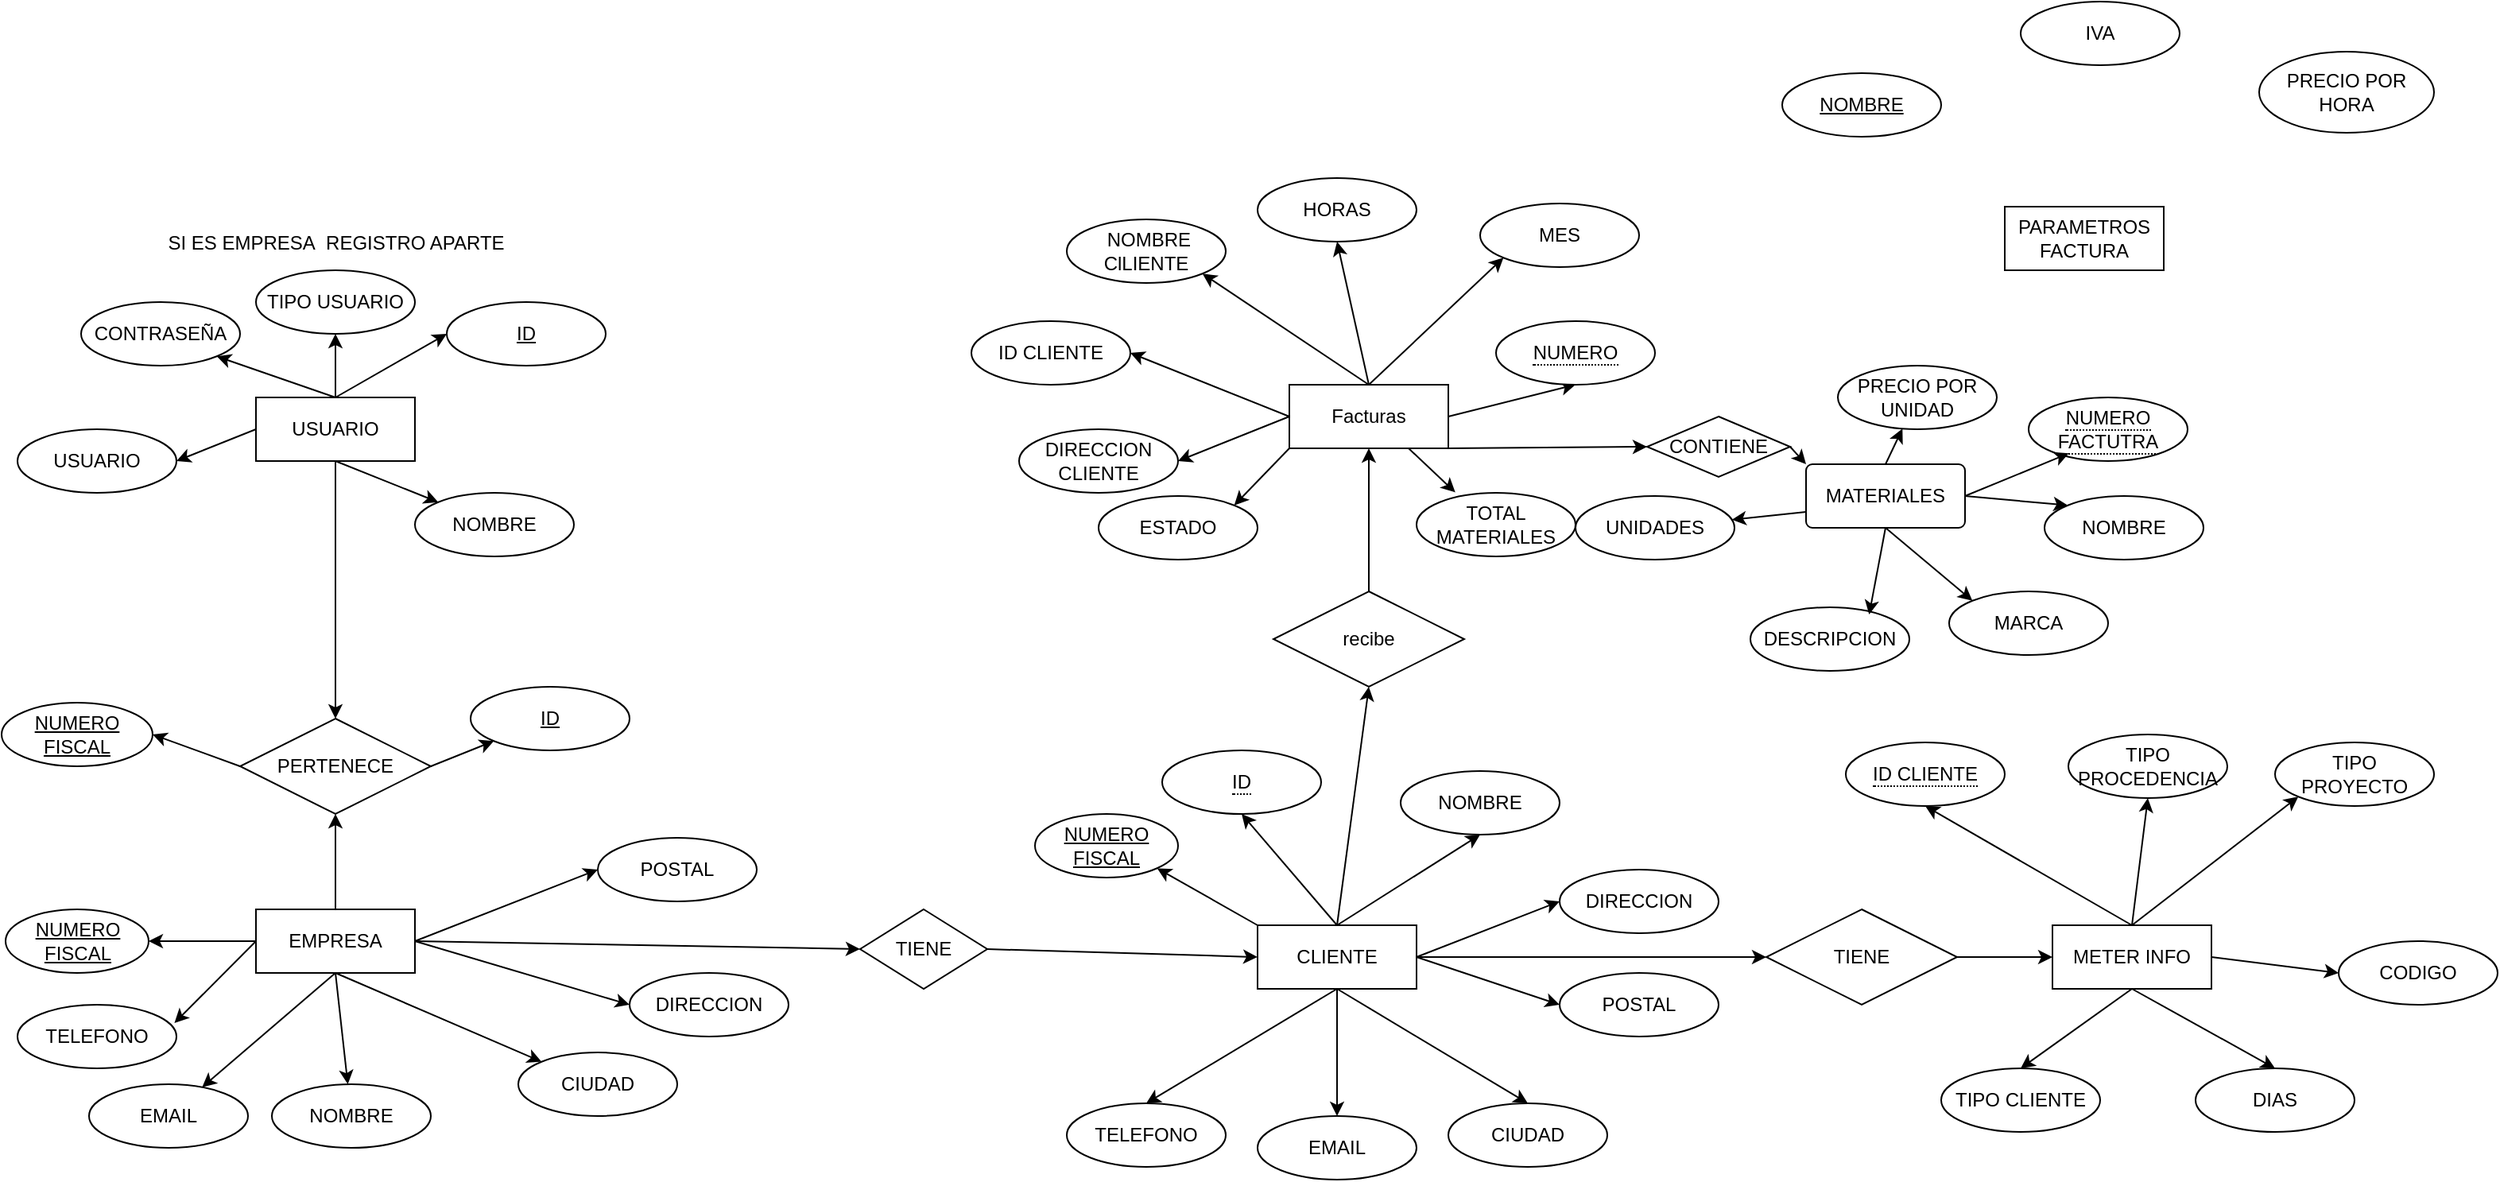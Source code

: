 <mxfile version="25.0.3">
  <diagram name="Página-1" id="0-HKg4ZKXz1VIBs58-DF">
    <mxGraphModel dx="2927" dy="1044" grid="1" gridSize="10" guides="1" tooltips="1" connect="1" arrows="1" fold="1" page="1" pageScale="1" pageWidth="827" pageHeight="1169" math="0" shadow="0">
      <root>
        <mxCell id="0" />
        <mxCell id="1" parent="0" />
        <mxCell id="Q0YCY2qp5cLKcXP1yW_--33" style="edgeStyle=orthogonalEdgeStyle;rounded=0;orthogonalLoop=1;jettySize=auto;html=1;exitX=0.5;exitY=1;exitDx=0;exitDy=0;" edge="1" parent="1" source="Q0YCY2qp5cLKcXP1yW_--14" target="Q0YCY2qp5cLKcXP1yW_--26">
          <mxGeometry relative="1" as="geometry" />
        </mxCell>
        <mxCell id="Q0YCY2qp5cLKcXP1yW_--78" style="edgeStyle=none;rounded=0;orthogonalLoop=1;jettySize=auto;html=1;exitX=0;exitY=0.5;exitDx=0;exitDy=0;entryX=1;entryY=0.5;entryDx=0;entryDy=0;" edge="1" parent="1" source="Q0YCY2qp5cLKcXP1yW_--14" target="Q0YCY2qp5cLKcXP1yW_--18">
          <mxGeometry relative="1" as="geometry" />
        </mxCell>
        <mxCell id="Q0YCY2qp5cLKcXP1yW_--79" style="edgeStyle=none;rounded=0;orthogonalLoop=1;jettySize=auto;html=1;exitX=0.5;exitY=0;exitDx=0;exitDy=0;entryX=1;entryY=1;entryDx=0;entryDy=0;" edge="1" parent="1" source="Q0YCY2qp5cLKcXP1yW_--14" target="Q0YCY2qp5cLKcXP1yW_--21">
          <mxGeometry relative="1" as="geometry" />
        </mxCell>
        <mxCell id="Q0YCY2qp5cLKcXP1yW_--80" style="edgeStyle=none;rounded=0;orthogonalLoop=1;jettySize=auto;html=1;exitX=0.5;exitY=0;exitDx=0;exitDy=0;entryX=0.5;entryY=1;entryDx=0;entryDy=0;" edge="1" parent="1" source="Q0YCY2qp5cLKcXP1yW_--14" target="Q0YCY2qp5cLKcXP1yW_--23">
          <mxGeometry relative="1" as="geometry" />
        </mxCell>
        <mxCell id="Q0YCY2qp5cLKcXP1yW_--81" style="edgeStyle=none;rounded=0;orthogonalLoop=1;jettySize=auto;html=1;exitX=0.5;exitY=0;exitDx=0;exitDy=0;entryX=0;entryY=0.5;entryDx=0;entryDy=0;" edge="1" parent="1" source="Q0YCY2qp5cLKcXP1yW_--14" target="Q0YCY2qp5cLKcXP1yW_--17">
          <mxGeometry relative="1" as="geometry" />
        </mxCell>
        <mxCell id="Q0YCY2qp5cLKcXP1yW_--82" style="edgeStyle=none;rounded=0;orthogonalLoop=1;jettySize=auto;html=1;exitX=0.5;exitY=1;exitDx=0;exitDy=0;" edge="1" parent="1" source="Q0YCY2qp5cLKcXP1yW_--14" target="Q0YCY2qp5cLKcXP1yW_--20">
          <mxGeometry relative="1" as="geometry" />
        </mxCell>
        <mxCell id="Q0YCY2qp5cLKcXP1yW_--14" value="USUARIO" style="whiteSpace=wrap;html=1;align=center;" vertex="1" parent="1">
          <mxGeometry x="10" y="328" width="100" height="40" as="geometry" />
        </mxCell>
        <mxCell id="Q0YCY2qp5cLKcXP1yW_--93" style="edgeStyle=none;rounded=0;orthogonalLoop=1;jettySize=auto;html=1;entryX=0.5;entryY=1;entryDx=0;entryDy=0;" edge="1" parent="1" target="Q0YCY2qp5cLKcXP1yW_--63">
          <mxGeometry relative="1" as="geometry">
            <mxPoint x="670" y="602" as="targetPoint" />
            <mxPoint x="690" y="660" as="sourcePoint" />
          </mxGeometry>
        </mxCell>
        <mxCell id="Q0YCY2qp5cLKcXP1yW_--94" style="edgeStyle=none;rounded=0;orthogonalLoop=1;jettySize=auto;html=1;exitX=0.5;exitY=0;exitDx=0;exitDy=0;entryX=0.5;entryY=1;entryDx=0;entryDy=0;" edge="1" parent="1" source="Q0YCY2qp5cLKcXP1yW_--15" target="Q0YCY2qp5cLKcXP1yW_--64">
          <mxGeometry relative="1" as="geometry" />
        </mxCell>
        <mxCell id="Q0YCY2qp5cLKcXP1yW_--95" style="edgeStyle=none;rounded=0;orthogonalLoop=1;jettySize=auto;html=1;exitX=1;exitY=0.5;exitDx=0;exitDy=0;entryX=0;entryY=0.5;entryDx=0;entryDy=0;" edge="1" parent="1" source="Q0YCY2qp5cLKcXP1yW_--15" target="Q0YCY2qp5cLKcXP1yW_--65">
          <mxGeometry relative="1" as="geometry" />
        </mxCell>
        <mxCell id="Q0YCY2qp5cLKcXP1yW_--96" style="edgeStyle=none;rounded=0;orthogonalLoop=1;jettySize=auto;html=1;exitX=1;exitY=0.5;exitDx=0;exitDy=0;entryX=0;entryY=0.5;entryDx=0;entryDy=0;" edge="1" parent="1" source="Q0YCY2qp5cLKcXP1yW_--15" target="Q0YCY2qp5cLKcXP1yW_--67">
          <mxGeometry relative="1" as="geometry" />
        </mxCell>
        <mxCell id="Q0YCY2qp5cLKcXP1yW_--97" style="edgeStyle=none;rounded=0;orthogonalLoop=1;jettySize=auto;html=1;exitX=0.5;exitY=1;exitDx=0;exitDy=0;entryX=0.5;entryY=0;entryDx=0;entryDy=0;" edge="1" parent="1" source="Q0YCY2qp5cLKcXP1yW_--15" target="Q0YCY2qp5cLKcXP1yW_--66">
          <mxGeometry relative="1" as="geometry" />
        </mxCell>
        <mxCell id="Q0YCY2qp5cLKcXP1yW_--99" style="edgeStyle=none;rounded=0;orthogonalLoop=1;jettySize=auto;html=1;exitX=0.5;exitY=1;exitDx=0;exitDy=0;entryX=0.5;entryY=0;entryDx=0;entryDy=0;" edge="1" parent="1" source="Q0YCY2qp5cLKcXP1yW_--15" target="Q0YCY2qp5cLKcXP1yW_--69">
          <mxGeometry relative="1" as="geometry" />
        </mxCell>
        <mxCell id="Q0YCY2qp5cLKcXP1yW_--105" style="edgeStyle=none;rounded=0;orthogonalLoop=1;jettySize=auto;html=1;exitX=0;exitY=0;exitDx=0;exitDy=0;entryX=1;entryY=1;entryDx=0;entryDy=0;" edge="1" parent="1" source="Q0YCY2qp5cLKcXP1yW_--15" target="Q0YCY2qp5cLKcXP1yW_--103">
          <mxGeometry relative="1" as="geometry" />
        </mxCell>
        <mxCell id="Q0YCY2qp5cLKcXP1yW_--125" style="edgeStyle=none;rounded=0;orthogonalLoop=1;jettySize=auto;html=1;exitX=1;exitY=0.5;exitDx=0;exitDy=0;entryX=0;entryY=0.5;entryDx=0;entryDy=0;" edge="1" parent="1" source="Q0YCY2qp5cLKcXP1yW_--15" target="Q0YCY2qp5cLKcXP1yW_--124">
          <mxGeometry relative="1" as="geometry" />
        </mxCell>
        <mxCell id="Q0YCY2qp5cLKcXP1yW_--141" style="edgeStyle=none;rounded=0;orthogonalLoop=1;jettySize=auto;html=1;exitX=0.5;exitY=0;exitDx=0;exitDy=0;entryX=0.5;entryY=1;entryDx=0;entryDy=0;" edge="1" parent="1" source="Q0YCY2qp5cLKcXP1yW_--15" target="Q0YCY2qp5cLKcXP1yW_--142">
          <mxGeometry relative="1" as="geometry">
            <mxPoint x="700" y="550" as="targetPoint" />
          </mxGeometry>
        </mxCell>
        <mxCell id="Q0YCY2qp5cLKcXP1yW_--15" value="CLIENTE" style="whiteSpace=wrap;html=1;align=center;" vertex="1" parent="1">
          <mxGeometry x="640" y="660" width="100" height="40" as="geometry" />
        </mxCell>
        <mxCell id="Q0YCY2qp5cLKcXP1yW_--17" value="ID" style="ellipse;whiteSpace=wrap;html=1;align=center;fontStyle=4;" vertex="1" parent="1">
          <mxGeometry x="130" y="268" width="100" height="40" as="geometry" />
        </mxCell>
        <mxCell id="Q0YCY2qp5cLKcXP1yW_--18" value="USUARIO" style="ellipse;whiteSpace=wrap;html=1;align=center;" vertex="1" parent="1">
          <mxGeometry x="-140" y="348" width="100" height="40" as="geometry" />
        </mxCell>
        <mxCell id="Q0YCY2qp5cLKcXP1yW_--20" value="NOMBRE" style="ellipse;whiteSpace=wrap;html=1;align=center;" vertex="1" parent="1">
          <mxGeometry x="110" y="388" width="100" height="40" as="geometry" />
        </mxCell>
        <mxCell id="Q0YCY2qp5cLKcXP1yW_--21" value="CONTRASEÑA" style="ellipse;whiteSpace=wrap;html=1;align=center;" vertex="1" parent="1">
          <mxGeometry x="-100" y="268" width="100" height="40" as="geometry" />
        </mxCell>
        <mxCell id="Q0YCY2qp5cLKcXP1yW_--23" value="TIPO USUARIO" style="ellipse;whiteSpace=wrap;html=1;align=center;" vertex="1" parent="1">
          <mxGeometry x="10" y="248" width="100" height="40" as="geometry" />
        </mxCell>
        <mxCell id="Q0YCY2qp5cLKcXP1yW_--83" style="edgeStyle=none;rounded=0;orthogonalLoop=1;jettySize=auto;html=1;exitX=0;exitY=0.5;exitDx=0;exitDy=0;entryX=1;entryY=0.5;entryDx=0;entryDy=0;" edge="1" parent="1" source="Q0YCY2qp5cLKcXP1yW_--26" target="Q0YCY2qp5cLKcXP1yW_--60">
          <mxGeometry relative="1" as="geometry" />
        </mxCell>
        <mxCell id="Q0YCY2qp5cLKcXP1yW_--84" style="edgeStyle=none;rounded=0;orthogonalLoop=1;jettySize=auto;html=1;exitX=1;exitY=0.5;exitDx=0;exitDy=0;" edge="1" parent="1" source="Q0YCY2qp5cLKcXP1yW_--26" target="Q0YCY2qp5cLKcXP1yW_--58">
          <mxGeometry relative="1" as="geometry" />
        </mxCell>
        <mxCell id="Q0YCY2qp5cLKcXP1yW_--26" value="PERTENECE" style="shape=rhombus;perimeter=rhombusPerimeter;whiteSpace=wrap;html=1;align=center;" vertex="1" parent="1">
          <mxGeometry y="530" width="120" height="60" as="geometry" />
        </mxCell>
        <mxCell id="Q0YCY2qp5cLKcXP1yW_--34" style="edgeStyle=orthogonalEdgeStyle;rounded=0;orthogonalLoop=1;jettySize=auto;html=1;exitX=0.5;exitY=0;exitDx=0;exitDy=0;" edge="1" parent="1" source="Q0YCY2qp5cLKcXP1yW_--31" target="Q0YCY2qp5cLKcXP1yW_--26">
          <mxGeometry relative="1" as="geometry" />
        </mxCell>
        <mxCell id="Q0YCY2qp5cLKcXP1yW_--85" style="edgeStyle=none;rounded=0;orthogonalLoop=1;jettySize=auto;html=1;exitX=1;exitY=0.5;exitDx=0;exitDy=0;entryX=0;entryY=0.5;entryDx=0;entryDy=0;" edge="1" parent="1" source="Q0YCY2qp5cLKcXP1yW_--31" target="Q0YCY2qp5cLKcXP1yW_--46">
          <mxGeometry relative="1" as="geometry" />
        </mxCell>
        <mxCell id="Q0YCY2qp5cLKcXP1yW_--86" style="edgeStyle=none;rounded=0;orthogonalLoop=1;jettySize=auto;html=1;exitX=1;exitY=0.5;exitDx=0;exitDy=0;entryX=0;entryY=0.5;entryDx=0;entryDy=0;" edge="1" parent="1" source="Q0YCY2qp5cLKcXP1yW_--31" target="Q0YCY2qp5cLKcXP1yW_--45">
          <mxGeometry relative="1" as="geometry" />
        </mxCell>
        <mxCell id="Q0YCY2qp5cLKcXP1yW_--87" style="edgeStyle=none;rounded=0;orthogonalLoop=1;jettySize=auto;html=1;exitX=0.5;exitY=1;exitDx=0;exitDy=0;entryX=0;entryY=0;entryDx=0;entryDy=0;" edge="1" parent="1" source="Q0YCY2qp5cLKcXP1yW_--31" target="Q0YCY2qp5cLKcXP1yW_--44">
          <mxGeometry relative="1" as="geometry" />
        </mxCell>
        <mxCell id="Q0YCY2qp5cLKcXP1yW_--89" style="edgeStyle=none;rounded=0;orthogonalLoop=1;jettySize=auto;html=1;exitX=0.5;exitY=1;exitDx=0;exitDy=0;" edge="1" parent="1" source="Q0YCY2qp5cLKcXP1yW_--31" target="Q0YCY2qp5cLKcXP1yW_--41">
          <mxGeometry relative="1" as="geometry" />
        </mxCell>
        <mxCell id="Q0YCY2qp5cLKcXP1yW_--90" style="edgeStyle=none;rounded=0;orthogonalLoop=1;jettySize=auto;html=1;exitX=0.5;exitY=1;exitDx=0;exitDy=0;" edge="1" parent="1" source="Q0YCY2qp5cLKcXP1yW_--31" target="Q0YCY2qp5cLKcXP1yW_--70">
          <mxGeometry relative="1" as="geometry" />
        </mxCell>
        <mxCell id="Q0YCY2qp5cLKcXP1yW_--92" style="edgeStyle=none;rounded=0;orthogonalLoop=1;jettySize=auto;html=1;exitX=0;exitY=0.5;exitDx=0;exitDy=0;entryX=1;entryY=0.5;entryDx=0;entryDy=0;" edge="1" parent="1" source="Q0YCY2qp5cLKcXP1yW_--31" target="Q0YCY2qp5cLKcXP1yW_--37">
          <mxGeometry relative="1" as="geometry" />
        </mxCell>
        <mxCell id="Q0YCY2qp5cLKcXP1yW_--101" style="edgeStyle=none;rounded=0;orthogonalLoop=1;jettySize=auto;html=1;exitX=1;exitY=0.5;exitDx=0;exitDy=0;entryX=0;entryY=0.5;entryDx=0;entryDy=0;" edge="1" parent="1" source="Q0YCY2qp5cLKcXP1yW_--31" target="Q0YCY2qp5cLKcXP1yW_--62">
          <mxGeometry relative="1" as="geometry" />
        </mxCell>
        <mxCell id="Q0YCY2qp5cLKcXP1yW_--31" value="EMPRESA" style="whiteSpace=wrap;html=1;align=center;" vertex="1" parent="1">
          <mxGeometry x="10" y="650" width="100" height="40" as="geometry" />
        </mxCell>
        <mxCell id="Q0YCY2qp5cLKcXP1yW_--32" value="SI ES EMPRESA&amp;nbsp; REGISTRO APARTE" style="text;html=1;align=center;verticalAlign=middle;resizable=0;points=[];autosize=1;strokeColor=none;fillColor=none;" vertex="1" parent="1">
          <mxGeometry x="-55" y="216" width="230" height="30" as="geometry" />
        </mxCell>
        <mxCell id="Q0YCY2qp5cLKcXP1yW_--37" value="NUMERO FISCAL" style="ellipse;whiteSpace=wrap;html=1;align=center;fontStyle=4;" vertex="1" parent="1">
          <mxGeometry x="-147.5" y="650" width="90" height="40" as="geometry" />
        </mxCell>
        <mxCell id="Q0YCY2qp5cLKcXP1yW_--41" value="NOMBRE" style="ellipse;whiteSpace=wrap;html=1;align=center;" vertex="1" parent="1">
          <mxGeometry x="20" y="760" width="100" height="40" as="geometry" />
        </mxCell>
        <mxCell id="Q0YCY2qp5cLKcXP1yW_--44" value="CIUDAD" style="ellipse;whiteSpace=wrap;html=1;align=center;" vertex="1" parent="1">
          <mxGeometry x="175" y="740" width="100" height="40" as="geometry" />
        </mxCell>
        <mxCell id="Q0YCY2qp5cLKcXP1yW_--45" value="DIRECCION" style="ellipse;whiteSpace=wrap;html=1;align=center;" vertex="1" parent="1">
          <mxGeometry x="245" y="690" width="100" height="40" as="geometry" />
        </mxCell>
        <mxCell id="Q0YCY2qp5cLKcXP1yW_--46" value="POSTAL" style="ellipse;whiteSpace=wrap;html=1;align=center;" vertex="1" parent="1">
          <mxGeometry x="225" y="605" width="100" height="40" as="geometry" />
        </mxCell>
        <mxCell id="Q0YCY2qp5cLKcXP1yW_--58" value="ID" style="ellipse;whiteSpace=wrap;html=1;align=center;fontStyle=4;" vertex="1" parent="1">
          <mxGeometry x="145" y="510" width="100" height="40" as="geometry" />
        </mxCell>
        <mxCell id="Q0YCY2qp5cLKcXP1yW_--60" value="NUMERO FISCAL" style="ellipse;whiteSpace=wrap;html=1;align=center;fontStyle=4;" vertex="1" parent="1">
          <mxGeometry x="-150" y="520" width="95" height="40" as="geometry" />
        </mxCell>
        <mxCell id="Q0YCY2qp5cLKcXP1yW_--102" style="edgeStyle=none;rounded=0;orthogonalLoop=1;jettySize=auto;html=1;exitX=1;exitY=0.5;exitDx=0;exitDy=0;entryX=0;entryY=0.5;entryDx=0;entryDy=0;" edge="1" parent="1" source="Q0YCY2qp5cLKcXP1yW_--62" target="Q0YCY2qp5cLKcXP1yW_--15">
          <mxGeometry relative="1" as="geometry" />
        </mxCell>
        <mxCell id="Q0YCY2qp5cLKcXP1yW_--62" value="TIENE" style="shape=rhombus;perimeter=rhombusPerimeter;whiteSpace=wrap;html=1;align=center;" vertex="1" parent="1">
          <mxGeometry x="390" y="650" width="80" height="50" as="geometry" />
        </mxCell>
        <mxCell id="Q0YCY2qp5cLKcXP1yW_--63" value="&lt;span style=&quot;border-bottom: 1px dotted&quot;&gt;ID&lt;/span&gt;" style="ellipse;whiteSpace=wrap;html=1;align=center;" vertex="1" parent="1">
          <mxGeometry x="580" y="550" width="100" height="40" as="geometry" />
        </mxCell>
        <mxCell id="Q0YCY2qp5cLKcXP1yW_--64" value="NOMBRE" style="ellipse;whiteSpace=wrap;html=1;align=center;" vertex="1" parent="1">
          <mxGeometry x="730" y="563" width="100" height="40" as="geometry" />
        </mxCell>
        <mxCell id="Q0YCY2qp5cLKcXP1yW_--65" value="DIRECCION" style="ellipse;whiteSpace=wrap;html=1;align=center;" vertex="1" parent="1">
          <mxGeometry x="830" y="625" width="100" height="40" as="geometry" />
        </mxCell>
        <mxCell id="Q0YCY2qp5cLKcXP1yW_--66" value="CIUDAD&lt;span style=&quot;color: rgba(0, 0, 0, 0); font-family: monospace; font-size: 0px; text-align: start; text-wrap-mode: nowrap;&quot;&gt;%3CmxGraphModel%3E%3Croot%3E%3CmxCell%20id%3D%220%22%2F%3E%3CmxCell%20id%3D%221%22%20parent%3D%220%22%2F%3E%3CmxCell%20id%3D%222%22%20value%3D%22DIRECCION%22%20style%3D%22ellipse%3BwhiteSpace%3Dwrap%3Bhtml%3D1%3Balign%3Dcenter%3B%22%20vertex%3D%221%22%20parent%3D%221%22%3E%3CmxGeometry%20x%3D%22580%22%20y%3D%22340%22%20width%3D%22100%22%20height%3D%2240%22%20as%3D%22geometry%22%2F%3E%3C%2FmxCell%3E%3C%2Froot%3E%3C%2FmxGraphModel%3E&lt;/span&gt;" style="ellipse;whiteSpace=wrap;html=1;align=center;" vertex="1" parent="1">
          <mxGeometry x="760" y="772" width="100" height="40" as="geometry" />
        </mxCell>
        <mxCell id="Q0YCY2qp5cLKcXP1yW_--67" value="POSTAL" style="ellipse;whiteSpace=wrap;html=1;align=center;" vertex="1" parent="1">
          <mxGeometry x="830" y="690" width="100" height="40" as="geometry" />
        </mxCell>
        <mxCell id="Q0YCY2qp5cLKcXP1yW_--68" value="EMAIL" style="ellipse;whiteSpace=wrap;html=1;align=center;" vertex="1" parent="1">
          <mxGeometry x="640" y="780" width="100" height="40" as="geometry" />
        </mxCell>
        <mxCell id="Q0YCY2qp5cLKcXP1yW_--69" value="TELEFONO" style="ellipse;whiteSpace=wrap;html=1;align=center;" vertex="1" parent="1">
          <mxGeometry x="520" y="772" width="100" height="40" as="geometry" />
        </mxCell>
        <mxCell id="Q0YCY2qp5cLKcXP1yW_--70" value="EMAIL" style="ellipse;whiteSpace=wrap;html=1;align=center;" vertex="1" parent="1">
          <mxGeometry x="-95" y="760" width="100" height="40" as="geometry" />
        </mxCell>
        <mxCell id="Q0YCY2qp5cLKcXP1yW_--71" value="TELEFONO" style="ellipse;whiteSpace=wrap;html=1;align=center;" vertex="1" parent="1">
          <mxGeometry x="-140" y="710" width="100" height="40" as="geometry" />
        </mxCell>
        <mxCell id="Q0YCY2qp5cLKcXP1yW_--91" style="edgeStyle=none;rounded=0;orthogonalLoop=1;jettySize=auto;html=1;exitX=0;exitY=0.5;exitDx=0;exitDy=0;entryX=0.987;entryY=0.288;entryDx=0;entryDy=0;entryPerimeter=0;" edge="1" parent="1" source="Q0YCY2qp5cLKcXP1yW_--31" target="Q0YCY2qp5cLKcXP1yW_--71">
          <mxGeometry relative="1" as="geometry" />
        </mxCell>
        <mxCell id="Q0YCY2qp5cLKcXP1yW_--98" style="edgeStyle=none;rounded=0;orthogonalLoop=1;jettySize=auto;html=1;exitX=0.5;exitY=1;exitDx=0;exitDy=0;entryX=0.5;entryY=0;entryDx=0;entryDy=0;" edge="1" parent="1" source="Q0YCY2qp5cLKcXP1yW_--15" target="Q0YCY2qp5cLKcXP1yW_--68">
          <mxGeometry relative="1" as="geometry" />
        </mxCell>
        <mxCell id="Q0YCY2qp5cLKcXP1yW_--103" value="NUMERO FISCAL" style="ellipse;whiteSpace=wrap;html=1;align=center;fontStyle=4;" vertex="1" parent="1">
          <mxGeometry x="500" y="590" width="90" height="40" as="geometry" />
        </mxCell>
        <mxCell id="Q0YCY2qp5cLKcXP1yW_--117" style="edgeStyle=none;rounded=0;orthogonalLoop=1;jettySize=auto;html=1;exitX=0.5;exitY=0;exitDx=0;exitDy=0;entryX=0.5;entryY=1;entryDx=0;entryDy=0;" edge="1" parent="1" source="Q0YCY2qp5cLKcXP1yW_--106" target="Q0YCY2qp5cLKcXP1yW_--107">
          <mxGeometry relative="1" as="geometry" />
        </mxCell>
        <mxCell id="Q0YCY2qp5cLKcXP1yW_--118" style="edgeStyle=none;rounded=0;orthogonalLoop=1;jettySize=auto;html=1;exitX=0.5;exitY=0;exitDx=0;exitDy=0;entryX=0.5;entryY=1;entryDx=0;entryDy=0;" edge="1" parent="1" source="Q0YCY2qp5cLKcXP1yW_--106" target="Q0YCY2qp5cLKcXP1yW_--108">
          <mxGeometry relative="1" as="geometry" />
        </mxCell>
        <mxCell id="Q0YCY2qp5cLKcXP1yW_--119" style="edgeStyle=none;rounded=0;orthogonalLoop=1;jettySize=auto;html=1;exitX=0.5;exitY=0;exitDx=0;exitDy=0;entryX=0;entryY=1;entryDx=0;entryDy=0;" edge="1" parent="1" source="Q0YCY2qp5cLKcXP1yW_--106" target="Q0YCY2qp5cLKcXP1yW_--109">
          <mxGeometry relative="1" as="geometry" />
        </mxCell>
        <mxCell id="Q0YCY2qp5cLKcXP1yW_--120" style="edgeStyle=none;rounded=0;orthogonalLoop=1;jettySize=auto;html=1;exitX=1;exitY=0.5;exitDx=0;exitDy=0;entryX=0;entryY=0.5;entryDx=0;entryDy=0;" edge="1" parent="1" source="Q0YCY2qp5cLKcXP1yW_--106" target="Q0YCY2qp5cLKcXP1yW_--110">
          <mxGeometry relative="1" as="geometry" />
        </mxCell>
        <mxCell id="Q0YCY2qp5cLKcXP1yW_--121" style="edgeStyle=none;rounded=0;orthogonalLoop=1;jettySize=auto;html=1;exitX=0.5;exitY=1;exitDx=0;exitDy=0;entryX=0.5;entryY=0;entryDx=0;entryDy=0;" edge="1" parent="1" source="Q0YCY2qp5cLKcXP1yW_--106" target="Q0YCY2qp5cLKcXP1yW_--111">
          <mxGeometry relative="1" as="geometry" />
        </mxCell>
        <mxCell id="Q0YCY2qp5cLKcXP1yW_--123" style="edgeStyle=none;rounded=0;orthogonalLoop=1;jettySize=auto;html=1;exitX=0.5;exitY=1;exitDx=0;exitDy=0;entryX=0.5;entryY=0;entryDx=0;entryDy=0;" edge="1" parent="1" source="Q0YCY2qp5cLKcXP1yW_--106" target="Q0YCY2qp5cLKcXP1yW_--113">
          <mxGeometry relative="1" as="geometry" />
        </mxCell>
        <mxCell id="Q0YCY2qp5cLKcXP1yW_--106" value="METER INFO" style="whiteSpace=wrap;html=1;align=center;" vertex="1" parent="1">
          <mxGeometry x="1140" y="660" width="100" height="40" as="geometry" />
        </mxCell>
        <mxCell id="Q0YCY2qp5cLKcXP1yW_--107" value="&lt;span style=&quot;border-bottom: 1px dotted&quot;&gt;ID CLIENTE&lt;/span&gt;" style="ellipse;whiteSpace=wrap;html=1;align=center;" vertex="1" parent="1">
          <mxGeometry x="1010" y="545" width="100" height="40" as="geometry" />
        </mxCell>
        <mxCell id="Q0YCY2qp5cLKcXP1yW_--108" value="TIPO PROCEDENCIA" style="ellipse;whiteSpace=wrap;html=1;align=center;" vertex="1" parent="1">
          <mxGeometry x="1150" y="540" width="100" height="40" as="geometry" />
        </mxCell>
        <mxCell id="Q0YCY2qp5cLKcXP1yW_--109" value="TIPO PROYECTO" style="ellipse;whiteSpace=wrap;html=1;align=center;" vertex="1" parent="1">
          <mxGeometry x="1280" y="545" width="100" height="40" as="geometry" />
        </mxCell>
        <mxCell id="Q0YCY2qp5cLKcXP1yW_--110" value="CODIGO" style="ellipse;whiteSpace=wrap;html=1;align=center;" vertex="1" parent="1">
          <mxGeometry x="1320" y="670" width="100" height="40" as="geometry" />
        </mxCell>
        <mxCell id="Q0YCY2qp5cLKcXP1yW_--111" value="DIAS" style="ellipse;whiteSpace=wrap;html=1;align=center;" vertex="1" parent="1">
          <mxGeometry x="1230" y="750" width="100" height="40" as="geometry" />
        </mxCell>
        <mxCell id="Q0YCY2qp5cLKcXP1yW_--113" value="TIPO CLIENTE" style="ellipse;whiteSpace=wrap;html=1;align=center;" vertex="1" parent="1">
          <mxGeometry x="1070" y="750" width="100" height="40" as="geometry" />
        </mxCell>
        <mxCell id="Q0YCY2qp5cLKcXP1yW_--126" style="edgeStyle=none;rounded=0;orthogonalLoop=1;jettySize=auto;html=1;exitX=1;exitY=0.5;exitDx=0;exitDy=0;entryX=0;entryY=0.5;entryDx=0;entryDy=0;" edge="1" parent="1" source="Q0YCY2qp5cLKcXP1yW_--124" target="Q0YCY2qp5cLKcXP1yW_--106">
          <mxGeometry relative="1" as="geometry" />
        </mxCell>
        <mxCell id="Q0YCY2qp5cLKcXP1yW_--124" value="TIENE" style="shape=rhombus;perimeter=rhombusPerimeter;whiteSpace=wrap;html=1;align=center;" vertex="1" parent="1">
          <mxGeometry x="960" y="650" width="120" height="60" as="geometry" />
        </mxCell>
        <mxCell id="Q0YCY2qp5cLKcXP1yW_--128" value="PARAMETROS FACTURA" style="whiteSpace=wrap;html=1;align=center;" vertex="1" parent="1">
          <mxGeometry x="1110" y="208" width="100" height="40" as="geometry" />
        </mxCell>
        <mxCell id="Q0YCY2qp5cLKcXP1yW_--129" value="NOMBRE" style="ellipse;whiteSpace=wrap;html=1;align=center;fontStyle=4;" vertex="1" parent="1">
          <mxGeometry x="970" y="124" width="100" height="40" as="geometry" />
        </mxCell>
        <mxCell id="Q0YCY2qp5cLKcXP1yW_--132" value="IVA" style="ellipse;whiteSpace=wrap;html=1;align=center;" vertex="1" parent="1">
          <mxGeometry x="1120" y="79" width="100" height="40" as="geometry" />
        </mxCell>
        <mxCell id="Q0YCY2qp5cLKcXP1yW_--139" value="PRECIO POR HORA" style="ellipse;whiteSpace=wrap;html=1;align=center;" vertex="1" parent="1">
          <mxGeometry x="1270" y="110.5" width="110" height="51" as="geometry" />
        </mxCell>
        <mxCell id="Q0YCY2qp5cLKcXP1yW_--153" style="edgeStyle=none;rounded=0;orthogonalLoop=1;jettySize=auto;html=1;exitX=0;exitY=0.5;exitDx=0;exitDy=0;entryX=1;entryY=0.5;entryDx=0;entryDy=0;" edge="1" parent="1" source="Q0YCY2qp5cLKcXP1yW_--140" target="Q0YCY2qp5cLKcXP1yW_--149">
          <mxGeometry relative="1" as="geometry" />
        </mxCell>
        <mxCell id="Q0YCY2qp5cLKcXP1yW_--154" style="edgeStyle=none;rounded=0;orthogonalLoop=1;jettySize=auto;html=1;exitX=0;exitY=0.5;exitDx=0;exitDy=0;entryX=1;entryY=0.5;entryDx=0;entryDy=0;" edge="1" parent="1" source="Q0YCY2qp5cLKcXP1yW_--140" target="Q0YCY2qp5cLKcXP1yW_--147">
          <mxGeometry relative="1" as="geometry" />
        </mxCell>
        <mxCell id="Q0YCY2qp5cLKcXP1yW_--155" style="edgeStyle=none;rounded=0;orthogonalLoop=1;jettySize=auto;html=1;exitX=0.5;exitY=0;exitDx=0;exitDy=0;entryX=1;entryY=1;entryDx=0;entryDy=0;" edge="1" parent="1" source="Q0YCY2qp5cLKcXP1yW_--140" target="Q0YCY2qp5cLKcXP1yW_--145">
          <mxGeometry relative="1" as="geometry" />
        </mxCell>
        <mxCell id="Q0YCY2qp5cLKcXP1yW_--156" style="edgeStyle=none;rounded=0;orthogonalLoop=1;jettySize=auto;html=1;exitX=0.5;exitY=0;exitDx=0;exitDy=0;entryX=0.5;entryY=1;entryDx=0;entryDy=0;" edge="1" parent="1" source="Q0YCY2qp5cLKcXP1yW_--140" target="Q0YCY2qp5cLKcXP1yW_--150">
          <mxGeometry relative="1" as="geometry" />
        </mxCell>
        <mxCell id="Q0YCY2qp5cLKcXP1yW_--157" style="edgeStyle=none;rounded=0;orthogonalLoop=1;jettySize=auto;html=1;exitX=0.5;exitY=0;exitDx=0;exitDy=0;entryX=0;entryY=1;entryDx=0;entryDy=0;" edge="1" parent="1" source="Q0YCY2qp5cLKcXP1yW_--140" target="Q0YCY2qp5cLKcXP1yW_--151">
          <mxGeometry relative="1" as="geometry" />
        </mxCell>
        <mxCell id="Q0YCY2qp5cLKcXP1yW_--158" style="edgeStyle=none;rounded=0;orthogonalLoop=1;jettySize=auto;html=1;exitX=1;exitY=0.5;exitDx=0;exitDy=0;entryX=0.5;entryY=1;entryDx=0;entryDy=0;" edge="1" parent="1" source="Q0YCY2qp5cLKcXP1yW_--140" target="Q0YCY2qp5cLKcXP1yW_--152">
          <mxGeometry relative="1" as="geometry" />
        </mxCell>
        <mxCell id="Q0YCY2qp5cLKcXP1yW_--174" style="edgeStyle=none;rounded=0;orthogonalLoop=1;jettySize=auto;html=1;exitX=1;exitY=1;exitDx=0;exitDy=0;entryX=0;entryY=0.5;entryDx=0;entryDy=0;" edge="1" parent="1" source="Q0YCY2qp5cLKcXP1yW_--140" target="Q0YCY2qp5cLKcXP1yW_--173">
          <mxGeometry relative="1" as="geometry" />
        </mxCell>
        <mxCell id="Q0YCY2qp5cLKcXP1yW_--183" style="edgeStyle=none;rounded=0;orthogonalLoop=1;jettySize=auto;html=1;exitX=0;exitY=1;exitDx=0;exitDy=0;entryX=1;entryY=0;entryDx=0;entryDy=0;" edge="1" parent="1" source="Q0YCY2qp5cLKcXP1yW_--140" target="Q0YCY2qp5cLKcXP1yW_--182">
          <mxGeometry relative="1" as="geometry" />
        </mxCell>
        <mxCell id="Q0YCY2qp5cLKcXP1yW_--140" value="Facturas" style="whiteSpace=wrap;html=1;align=center;" vertex="1" parent="1">
          <mxGeometry x="660" y="320" width="100" height="40" as="geometry" />
        </mxCell>
        <mxCell id="Q0YCY2qp5cLKcXP1yW_--144" style="edgeStyle=none;rounded=0;orthogonalLoop=1;jettySize=auto;html=1;exitX=0.5;exitY=0;exitDx=0;exitDy=0;entryX=0.5;entryY=1;entryDx=0;entryDy=0;" edge="1" parent="1" source="Q0YCY2qp5cLKcXP1yW_--142" target="Q0YCY2qp5cLKcXP1yW_--140">
          <mxGeometry relative="1" as="geometry" />
        </mxCell>
        <mxCell id="Q0YCY2qp5cLKcXP1yW_--142" value="recibe" style="shape=rhombus;perimeter=rhombusPerimeter;whiteSpace=wrap;html=1;align=center;" vertex="1" parent="1">
          <mxGeometry x="650" y="450" width="120" height="60" as="geometry" />
        </mxCell>
        <mxCell id="Q0YCY2qp5cLKcXP1yW_--145" value="&amp;nbsp;NOMBRE ClLIENTE" style="ellipse;whiteSpace=wrap;html=1;align=center;" vertex="1" parent="1">
          <mxGeometry x="520" y="216" width="100" height="40" as="geometry" />
        </mxCell>
        <mxCell id="Q0YCY2qp5cLKcXP1yW_--147" value="ID CLIENTE" style="ellipse;whiteSpace=wrap;html=1;align=center;" vertex="1" parent="1">
          <mxGeometry x="460" y="280" width="100" height="40" as="geometry" />
        </mxCell>
        <mxCell id="Q0YCY2qp5cLKcXP1yW_--149" value="DIRECCION CLIENTE" style="ellipse;whiteSpace=wrap;html=1;align=center;" vertex="1" parent="1">
          <mxGeometry x="490" y="348" width="100" height="40" as="geometry" />
        </mxCell>
        <mxCell id="Q0YCY2qp5cLKcXP1yW_--150" value="HORAS" style="ellipse;whiteSpace=wrap;html=1;align=center;" vertex="1" parent="1">
          <mxGeometry x="640" y="190" width="100" height="40" as="geometry" />
        </mxCell>
        <mxCell id="Q0YCY2qp5cLKcXP1yW_--151" value="MES" style="ellipse;whiteSpace=wrap;html=1;align=center;" vertex="1" parent="1">
          <mxGeometry x="780" y="206" width="100" height="40" as="geometry" />
        </mxCell>
        <mxCell id="Q0YCY2qp5cLKcXP1yW_--152" value="&lt;span style=&quot;border-bottom: 1px dotted&quot;&gt;NUMERO&lt;/span&gt;" style="ellipse;whiteSpace=wrap;html=1;align=center;" vertex="1" parent="1">
          <mxGeometry x="790" y="280" width="100" height="40" as="geometry" />
        </mxCell>
        <mxCell id="Q0YCY2qp5cLKcXP1yW_--159" style="edgeStyle=none;rounded=0;orthogonalLoop=1;jettySize=auto;html=1;exitX=0.5;exitY=0;exitDx=0;exitDy=0;" edge="1" parent="1" source="Q0YCY2qp5cLKcXP1yW_--139" target="Q0YCY2qp5cLKcXP1yW_--139">
          <mxGeometry relative="1" as="geometry" />
        </mxCell>
        <mxCell id="Q0YCY2qp5cLKcXP1yW_--176" style="edgeStyle=none;rounded=0;orthogonalLoop=1;jettySize=auto;html=1;exitX=0;exitY=0.75;exitDx=0;exitDy=0;" edge="1" parent="1" source="Q0YCY2qp5cLKcXP1yW_--162" target="Q0YCY2qp5cLKcXP1yW_--169">
          <mxGeometry relative="1" as="geometry">
            <mxPoint x="950.355" y="405.858" as="targetPoint" />
          </mxGeometry>
        </mxCell>
        <mxCell id="Q0YCY2qp5cLKcXP1yW_--178" style="edgeStyle=none;rounded=0;orthogonalLoop=1;jettySize=auto;html=1;exitX=0.5;exitY=1;exitDx=0;exitDy=0;entryX=0;entryY=0;entryDx=0;entryDy=0;" edge="1" parent="1" source="Q0YCY2qp5cLKcXP1yW_--162" target="Q0YCY2qp5cLKcXP1yW_--167">
          <mxGeometry relative="1" as="geometry" />
        </mxCell>
        <mxCell id="Q0YCY2qp5cLKcXP1yW_--179" style="edgeStyle=none;rounded=0;orthogonalLoop=1;jettySize=auto;html=1;exitX=1;exitY=0.5;exitDx=0;exitDy=0;entryX=0;entryY=0;entryDx=0;entryDy=0;" edge="1" parent="1" source="Q0YCY2qp5cLKcXP1yW_--162" target="Q0YCY2qp5cLKcXP1yW_--166">
          <mxGeometry relative="1" as="geometry" />
        </mxCell>
        <mxCell id="Q0YCY2qp5cLKcXP1yW_--181" style="edgeStyle=none;rounded=0;orthogonalLoop=1;jettySize=auto;html=1;exitX=0.5;exitY=0;exitDx=0;exitDy=0;" edge="1" parent="1" source="Q0YCY2qp5cLKcXP1yW_--162" target="Q0YCY2qp5cLKcXP1yW_--172">
          <mxGeometry relative="1" as="geometry" />
        </mxCell>
        <mxCell id="Q0YCY2qp5cLKcXP1yW_--162" value="MATERIALES" style="rounded=1;arcSize=10;whiteSpace=wrap;html=1;align=center;" vertex="1" parent="1">
          <mxGeometry x="985" y="370" width="100" height="40" as="geometry" />
        </mxCell>
        <mxCell id="Q0YCY2qp5cLKcXP1yW_--164" value="&lt;span style=&quot;border-bottom: 1px dotted&quot;&gt;NUMERO FACTUTRA&lt;/span&gt;" style="ellipse;whiteSpace=wrap;html=1;align=center;" vertex="1" parent="1">
          <mxGeometry x="1125" y="328" width="100" height="40" as="geometry" />
        </mxCell>
        <mxCell id="Q0YCY2qp5cLKcXP1yW_--166" value="NOMBRE" style="ellipse;whiteSpace=wrap;html=1;align=center;" vertex="1" parent="1">
          <mxGeometry x="1135" y="390" width="100" height="40" as="geometry" />
        </mxCell>
        <mxCell id="Q0YCY2qp5cLKcXP1yW_--167" value="MARCA" style="ellipse;whiteSpace=wrap;html=1;align=center;" vertex="1" parent="1">
          <mxGeometry x="1075" y="450" width="100" height="40" as="geometry" />
        </mxCell>
        <mxCell id="Q0YCY2qp5cLKcXP1yW_--168" value="DESCRIPCION" style="ellipse;whiteSpace=wrap;html=1;align=center;" vertex="1" parent="1">
          <mxGeometry x="950" y="460" width="100" height="40" as="geometry" />
        </mxCell>
        <mxCell id="Q0YCY2qp5cLKcXP1yW_--169" value="UNIDADES" style="ellipse;whiteSpace=wrap;html=1;align=center;" vertex="1" parent="1">
          <mxGeometry x="840" y="390" width="100" height="40" as="geometry" />
        </mxCell>
        <mxCell id="Q0YCY2qp5cLKcXP1yW_--172" value="PRECIO POR UNIDAD" style="ellipse;whiteSpace=wrap;html=1;align=center;" vertex="1" parent="1">
          <mxGeometry x="1005" y="308" width="100" height="40" as="geometry" />
        </mxCell>
        <mxCell id="Q0YCY2qp5cLKcXP1yW_--175" style="edgeStyle=none;rounded=0;orthogonalLoop=1;jettySize=auto;html=1;exitX=1;exitY=0.5;exitDx=0;exitDy=0;entryX=0;entryY=0;entryDx=0;entryDy=0;" edge="1" parent="1" source="Q0YCY2qp5cLKcXP1yW_--173" target="Q0YCY2qp5cLKcXP1yW_--162">
          <mxGeometry relative="1" as="geometry" />
        </mxCell>
        <mxCell id="Q0YCY2qp5cLKcXP1yW_--173" value="CONTIENE" style="shape=rhombus;perimeter=rhombusPerimeter;whiteSpace=wrap;html=1;align=center;" vertex="1" parent="1">
          <mxGeometry x="885" y="340" width="90" height="38" as="geometry" />
        </mxCell>
        <mxCell id="Q0YCY2qp5cLKcXP1yW_--177" style="edgeStyle=none;rounded=0;orthogonalLoop=1;jettySize=auto;html=1;exitX=0.5;exitY=1;exitDx=0;exitDy=0;entryX=0.747;entryY=0.114;entryDx=0;entryDy=0;entryPerimeter=0;" edge="1" parent="1" source="Q0YCY2qp5cLKcXP1yW_--162" target="Q0YCY2qp5cLKcXP1yW_--168">
          <mxGeometry relative="1" as="geometry" />
        </mxCell>
        <mxCell id="Q0YCY2qp5cLKcXP1yW_--180" style="edgeStyle=none;rounded=0;orthogonalLoop=1;jettySize=auto;html=1;exitX=1;exitY=0.5;exitDx=0;exitDy=0;entryX=0.253;entryY=0.879;entryDx=0;entryDy=0;entryPerimeter=0;" edge="1" parent="1" source="Q0YCY2qp5cLKcXP1yW_--162" target="Q0YCY2qp5cLKcXP1yW_--164">
          <mxGeometry relative="1" as="geometry" />
        </mxCell>
        <mxCell id="Q0YCY2qp5cLKcXP1yW_--182" value="ESTADO" style="ellipse;whiteSpace=wrap;html=1;align=center;" vertex="1" parent="1">
          <mxGeometry x="540" y="390" width="100" height="40" as="geometry" />
        </mxCell>
        <mxCell id="Q0YCY2qp5cLKcXP1yW_--188" value="TOTAL MATERIALES" style="ellipse;whiteSpace=wrap;html=1;align=center;" vertex="1" parent="1">
          <mxGeometry x="740" y="388" width="100" height="40" as="geometry" />
        </mxCell>
        <mxCell id="Q0YCY2qp5cLKcXP1yW_--190" style="edgeStyle=none;rounded=0;orthogonalLoop=1;jettySize=auto;html=1;exitX=0.75;exitY=1;exitDx=0;exitDy=0;entryX=0.244;entryY=-0.007;entryDx=0;entryDy=0;entryPerimeter=0;" edge="1" parent="1" source="Q0YCY2qp5cLKcXP1yW_--140" target="Q0YCY2qp5cLKcXP1yW_--188">
          <mxGeometry relative="1" as="geometry" />
        </mxCell>
      </root>
    </mxGraphModel>
  </diagram>
</mxfile>
